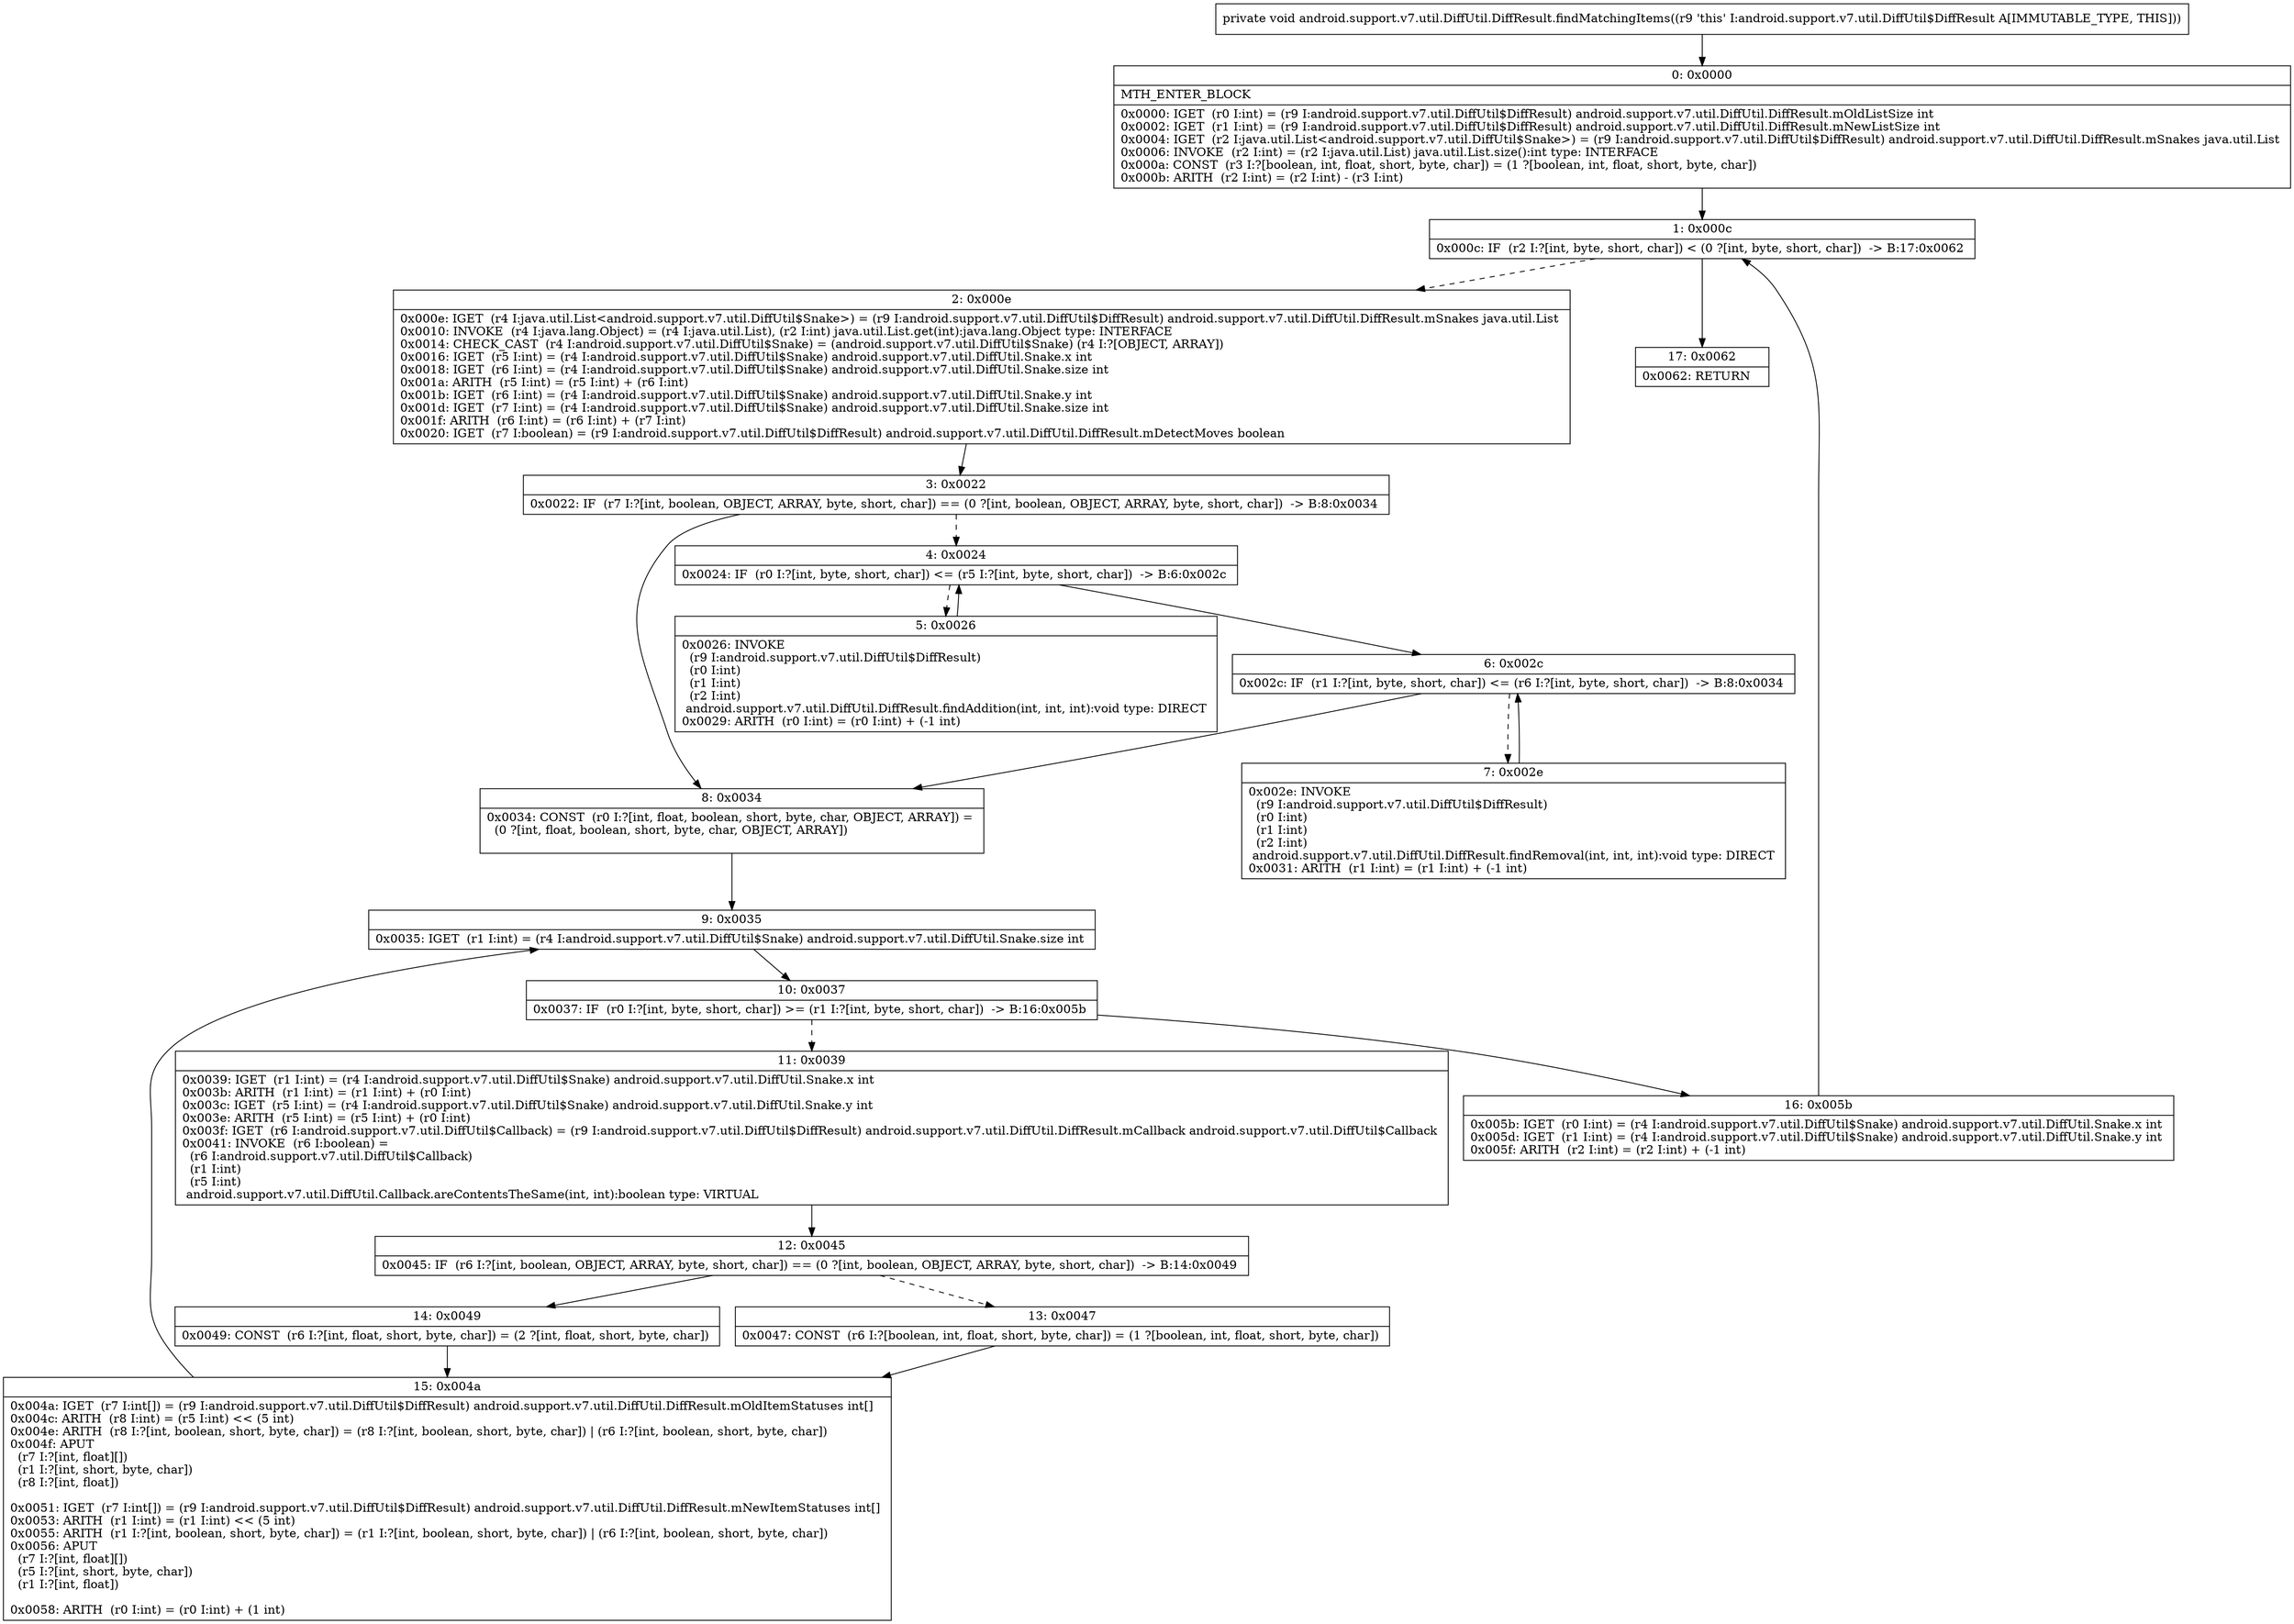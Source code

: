 digraph "CFG forandroid.support.v7.util.DiffUtil.DiffResult.findMatchingItems()V" {
Node_0 [shape=record,label="{0\:\ 0x0000|MTH_ENTER_BLOCK\l|0x0000: IGET  (r0 I:int) = (r9 I:android.support.v7.util.DiffUtil$DiffResult) android.support.v7.util.DiffUtil.DiffResult.mOldListSize int \l0x0002: IGET  (r1 I:int) = (r9 I:android.support.v7.util.DiffUtil$DiffResult) android.support.v7.util.DiffUtil.DiffResult.mNewListSize int \l0x0004: IGET  (r2 I:java.util.List\<android.support.v7.util.DiffUtil$Snake\>) = (r9 I:android.support.v7.util.DiffUtil$DiffResult) android.support.v7.util.DiffUtil.DiffResult.mSnakes java.util.List \l0x0006: INVOKE  (r2 I:int) = (r2 I:java.util.List) java.util.List.size():int type: INTERFACE \l0x000a: CONST  (r3 I:?[boolean, int, float, short, byte, char]) = (1 ?[boolean, int, float, short, byte, char]) \l0x000b: ARITH  (r2 I:int) = (r2 I:int) \- (r3 I:int) \l}"];
Node_1 [shape=record,label="{1\:\ 0x000c|0x000c: IF  (r2 I:?[int, byte, short, char]) \< (0 ?[int, byte, short, char])  \-\> B:17:0x0062 \l}"];
Node_2 [shape=record,label="{2\:\ 0x000e|0x000e: IGET  (r4 I:java.util.List\<android.support.v7.util.DiffUtil$Snake\>) = (r9 I:android.support.v7.util.DiffUtil$DiffResult) android.support.v7.util.DiffUtil.DiffResult.mSnakes java.util.List \l0x0010: INVOKE  (r4 I:java.lang.Object) = (r4 I:java.util.List), (r2 I:int) java.util.List.get(int):java.lang.Object type: INTERFACE \l0x0014: CHECK_CAST  (r4 I:android.support.v7.util.DiffUtil$Snake) = (android.support.v7.util.DiffUtil$Snake) (r4 I:?[OBJECT, ARRAY]) \l0x0016: IGET  (r5 I:int) = (r4 I:android.support.v7.util.DiffUtil$Snake) android.support.v7.util.DiffUtil.Snake.x int \l0x0018: IGET  (r6 I:int) = (r4 I:android.support.v7.util.DiffUtil$Snake) android.support.v7.util.DiffUtil.Snake.size int \l0x001a: ARITH  (r5 I:int) = (r5 I:int) + (r6 I:int) \l0x001b: IGET  (r6 I:int) = (r4 I:android.support.v7.util.DiffUtil$Snake) android.support.v7.util.DiffUtil.Snake.y int \l0x001d: IGET  (r7 I:int) = (r4 I:android.support.v7.util.DiffUtil$Snake) android.support.v7.util.DiffUtil.Snake.size int \l0x001f: ARITH  (r6 I:int) = (r6 I:int) + (r7 I:int) \l0x0020: IGET  (r7 I:boolean) = (r9 I:android.support.v7.util.DiffUtil$DiffResult) android.support.v7.util.DiffUtil.DiffResult.mDetectMoves boolean \l}"];
Node_3 [shape=record,label="{3\:\ 0x0022|0x0022: IF  (r7 I:?[int, boolean, OBJECT, ARRAY, byte, short, char]) == (0 ?[int, boolean, OBJECT, ARRAY, byte, short, char])  \-\> B:8:0x0034 \l}"];
Node_4 [shape=record,label="{4\:\ 0x0024|0x0024: IF  (r0 I:?[int, byte, short, char]) \<= (r5 I:?[int, byte, short, char])  \-\> B:6:0x002c \l}"];
Node_5 [shape=record,label="{5\:\ 0x0026|0x0026: INVOKE  \l  (r9 I:android.support.v7.util.DiffUtil$DiffResult)\l  (r0 I:int)\l  (r1 I:int)\l  (r2 I:int)\l android.support.v7.util.DiffUtil.DiffResult.findAddition(int, int, int):void type: DIRECT \l0x0029: ARITH  (r0 I:int) = (r0 I:int) + (\-1 int) \l}"];
Node_6 [shape=record,label="{6\:\ 0x002c|0x002c: IF  (r1 I:?[int, byte, short, char]) \<= (r6 I:?[int, byte, short, char])  \-\> B:8:0x0034 \l}"];
Node_7 [shape=record,label="{7\:\ 0x002e|0x002e: INVOKE  \l  (r9 I:android.support.v7.util.DiffUtil$DiffResult)\l  (r0 I:int)\l  (r1 I:int)\l  (r2 I:int)\l android.support.v7.util.DiffUtil.DiffResult.findRemoval(int, int, int):void type: DIRECT \l0x0031: ARITH  (r1 I:int) = (r1 I:int) + (\-1 int) \l}"];
Node_8 [shape=record,label="{8\:\ 0x0034|0x0034: CONST  (r0 I:?[int, float, boolean, short, byte, char, OBJECT, ARRAY]) = \l  (0 ?[int, float, boolean, short, byte, char, OBJECT, ARRAY])\l \l}"];
Node_9 [shape=record,label="{9\:\ 0x0035|0x0035: IGET  (r1 I:int) = (r4 I:android.support.v7.util.DiffUtil$Snake) android.support.v7.util.DiffUtil.Snake.size int \l}"];
Node_10 [shape=record,label="{10\:\ 0x0037|0x0037: IF  (r0 I:?[int, byte, short, char]) \>= (r1 I:?[int, byte, short, char])  \-\> B:16:0x005b \l}"];
Node_11 [shape=record,label="{11\:\ 0x0039|0x0039: IGET  (r1 I:int) = (r4 I:android.support.v7.util.DiffUtil$Snake) android.support.v7.util.DiffUtil.Snake.x int \l0x003b: ARITH  (r1 I:int) = (r1 I:int) + (r0 I:int) \l0x003c: IGET  (r5 I:int) = (r4 I:android.support.v7.util.DiffUtil$Snake) android.support.v7.util.DiffUtil.Snake.y int \l0x003e: ARITH  (r5 I:int) = (r5 I:int) + (r0 I:int) \l0x003f: IGET  (r6 I:android.support.v7.util.DiffUtil$Callback) = (r9 I:android.support.v7.util.DiffUtil$DiffResult) android.support.v7.util.DiffUtil.DiffResult.mCallback android.support.v7.util.DiffUtil$Callback \l0x0041: INVOKE  (r6 I:boolean) = \l  (r6 I:android.support.v7.util.DiffUtil$Callback)\l  (r1 I:int)\l  (r5 I:int)\l android.support.v7.util.DiffUtil.Callback.areContentsTheSame(int, int):boolean type: VIRTUAL \l}"];
Node_12 [shape=record,label="{12\:\ 0x0045|0x0045: IF  (r6 I:?[int, boolean, OBJECT, ARRAY, byte, short, char]) == (0 ?[int, boolean, OBJECT, ARRAY, byte, short, char])  \-\> B:14:0x0049 \l}"];
Node_13 [shape=record,label="{13\:\ 0x0047|0x0047: CONST  (r6 I:?[boolean, int, float, short, byte, char]) = (1 ?[boolean, int, float, short, byte, char]) \l}"];
Node_14 [shape=record,label="{14\:\ 0x0049|0x0049: CONST  (r6 I:?[int, float, short, byte, char]) = (2 ?[int, float, short, byte, char]) \l}"];
Node_15 [shape=record,label="{15\:\ 0x004a|0x004a: IGET  (r7 I:int[]) = (r9 I:android.support.v7.util.DiffUtil$DiffResult) android.support.v7.util.DiffUtil.DiffResult.mOldItemStatuses int[] \l0x004c: ARITH  (r8 I:int) = (r5 I:int) \<\< (5 int) \l0x004e: ARITH  (r8 I:?[int, boolean, short, byte, char]) = (r8 I:?[int, boolean, short, byte, char]) \| (r6 I:?[int, boolean, short, byte, char]) \l0x004f: APUT  \l  (r7 I:?[int, float][])\l  (r1 I:?[int, short, byte, char])\l  (r8 I:?[int, float])\l \l0x0051: IGET  (r7 I:int[]) = (r9 I:android.support.v7.util.DiffUtil$DiffResult) android.support.v7.util.DiffUtil.DiffResult.mNewItemStatuses int[] \l0x0053: ARITH  (r1 I:int) = (r1 I:int) \<\< (5 int) \l0x0055: ARITH  (r1 I:?[int, boolean, short, byte, char]) = (r1 I:?[int, boolean, short, byte, char]) \| (r6 I:?[int, boolean, short, byte, char]) \l0x0056: APUT  \l  (r7 I:?[int, float][])\l  (r5 I:?[int, short, byte, char])\l  (r1 I:?[int, float])\l \l0x0058: ARITH  (r0 I:int) = (r0 I:int) + (1 int) \l}"];
Node_16 [shape=record,label="{16\:\ 0x005b|0x005b: IGET  (r0 I:int) = (r4 I:android.support.v7.util.DiffUtil$Snake) android.support.v7.util.DiffUtil.Snake.x int \l0x005d: IGET  (r1 I:int) = (r4 I:android.support.v7.util.DiffUtil$Snake) android.support.v7.util.DiffUtil.Snake.y int \l0x005f: ARITH  (r2 I:int) = (r2 I:int) + (\-1 int) \l}"];
Node_17 [shape=record,label="{17\:\ 0x0062|0x0062: RETURN   \l}"];
MethodNode[shape=record,label="{private void android.support.v7.util.DiffUtil.DiffResult.findMatchingItems((r9 'this' I:android.support.v7.util.DiffUtil$DiffResult A[IMMUTABLE_TYPE, THIS])) }"];
MethodNode -> Node_0;
Node_0 -> Node_1;
Node_1 -> Node_2[style=dashed];
Node_1 -> Node_17;
Node_2 -> Node_3;
Node_3 -> Node_4[style=dashed];
Node_3 -> Node_8;
Node_4 -> Node_5[style=dashed];
Node_4 -> Node_6;
Node_5 -> Node_4;
Node_6 -> Node_7[style=dashed];
Node_6 -> Node_8;
Node_7 -> Node_6;
Node_8 -> Node_9;
Node_9 -> Node_10;
Node_10 -> Node_11[style=dashed];
Node_10 -> Node_16;
Node_11 -> Node_12;
Node_12 -> Node_13[style=dashed];
Node_12 -> Node_14;
Node_13 -> Node_15;
Node_14 -> Node_15;
Node_15 -> Node_9;
Node_16 -> Node_1;
}

